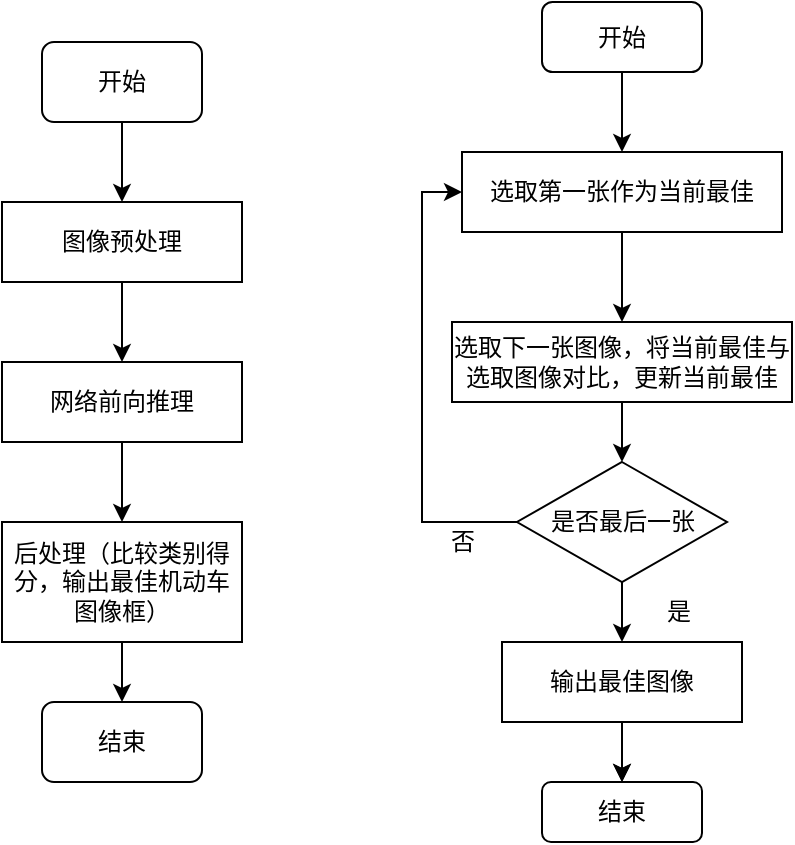 <mxfile version="20.0.3" type="github">
  <diagram id="C5RBs43oDa-KdzZeNtuy" name="Page-1">
    <mxGraphModel dx="1206" dy="752" grid="1" gridSize="10" guides="1" tooltips="1" connect="1" arrows="1" fold="1" page="1" pageScale="1" pageWidth="827" pageHeight="1169" math="0" shadow="0">
      <root>
        <mxCell id="WIyWlLk6GJQsqaUBKTNV-0" />
        <mxCell id="WIyWlLk6GJQsqaUBKTNV-1" parent="WIyWlLk6GJQsqaUBKTNV-0" />
        <mxCell id="WIyWlLk6GJQsqaUBKTNV-3" value="开始" style="rounded=1;whiteSpace=wrap;html=1;fontSize=12;glass=0;strokeWidth=1;shadow=0;" parent="WIyWlLk6GJQsqaUBKTNV-1" vertex="1">
          <mxGeometry x="180" y="100" width="80" height="40" as="geometry" />
        </mxCell>
        <mxCell id="cB7DuyE-lDBQA-uF7fzw-0" value="图像预处理" style="rounded=0;whiteSpace=wrap;html=1;" vertex="1" parent="WIyWlLk6GJQsqaUBKTNV-1">
          <mxGeometry x="160" y="180" width="120" height="40" as="geometry" />
        </mxCell>
        <mxCell id="cB7DuyE-lDBQA-uF7fzw-3" value="" style="endArrow=classic;html=1;rounded=0;exitX=0.5;exitY=1;exitDx=0;exitDy=0;" edge="1" parent="WIyWlLk6GJQsqaUBKTNV-1" source="WIyWlLk6GJQsqaUBKTNV-3" target="cB7DuyE-lDBQA-uF7fzw-0">
          <mxGeometry width="50" height="50" relative="1" as="geometry">
            <mxPoint x="390" y="430" as="sourcePoint" />
            <mxPoint x="440" y="380" as="targetPoint" />
          </mxGeometry>
        </mxCell>
        <mxCell id="cB7DuyE-lDBQA-uF7fzw-4" value="" style="endArrow=classic;html=1;rounded=0;exitX=0.5;exitY=1;exitDx=0;exitDy=0;entryX=0.5;entryY=0;entryDx=0;entryDy=0;" edge="1" parent="WIyWlLk6GJQsqaUBKTNV-1" source="cB7DuyE-lDBQA-uF7fzw-0" target="cB7DuyE-lDBQA-uF7fzw-5">
          <mxGeometry width="50" height="50" relative="1" as="geometry">
            <mxPoint x="200" y="300" as="sourcePoint" />
            <mxPoint x="250" y="250" as="targetPoint" />
          </mxGeometry>
        </mxCell>
        <mxCell id="cB7DuyE-lDBQA-uF7fzw-11" value="" style="edgeStyle=orthogonalEdgeStyle;rounded=0;orthogonalLoop=1;jettySize=auto;html=1;" edge="1" parent="WIyWlLk6GJQsqaUBKTNV-1" source="cB7DuyE-lDBQA-uF7fzw-5" target="cB7DuyE-lDBQA-uF7fzw-10">
          <mxGeometry relative="1" as="geometry" />
        </mxCell>
        <mxCell id="cB7DuyE-lDBQA-uF7fzw-5" value="网络前向推理" style="rounded=0;whiteSpace=wrap;html=1;" vertex="1" parent="WIyWlLk6GJQsqaUBKTNV-1">
          <mxGeometry x="160" y="260" width="120" height="40" as="geometry" />
        </mxCell>
        <mxCell id="cB7DuyE-lDBQA-uF7fzw-13" value="" style="edgeStyle=orthogonalEdgeStyle;rounded=0;orthogonalLoop=1;jettySize=auto;html=1;" edge="1" parent="WIyWlLk6GJQsqaUBKTNV-1" source="cB7DuyE-lDBQA-uF7fzw-10" target="cB7DuyE-lDBQA-uF7fzw-12">
          <mxGeometry relative="1" as="geometry" />
        </mxCell>
        <mxCell id="cB7DuyE-lDBQA-uF7fzw-10" value="后处理（比较类别得分，输出最佳机动车图像框）" style="rounded=0;whiteSpace=wrap;html=1;" vertex="1" parent="WIyWlLk6GJQsqaUBKTNV-1">
          <mxGeometry x="160" y="340" width="120" height="60" as="geometry" />
        </mxCell>
        <mxCell id="cB7DuyE-lDBQA-uF7fzw-12" value="结束" style="rounded=1;whiteSpace=wrap;html=1;fontSize=12;glass=0;strokeWidth=1;shadow=0;" vertex="1" parent="WIyWlLk6GJQsqaUBKTNV-1">
          <mxGeometry x="180" y="430" width="80" height="40" as="geometry" />
        </mxCell>
        <mxCell id="cB7DuyE-lDBQA-uF7fzw-14" value="开始" style="rounded=1;whiteSpace=wrap;html=1;fontSize=12;glass=0;strokeWidth=1;shadow=0;" vertex="1" parent="WIyWlLk6GJQsqaUBKTNV-1">
          <mxGeometry x="430" y="80" width="80" height="35" as="geometry" />
        </mxCell>
        <mxCell id="cB7DuyE-lDBQA-uF7fzw-15" value="选取第一张作为当前最佳" style="rounded=0;whiteSpace=wrap;html=1;" vertex="1" parent="WIyWlLk6GJQsqaUBKTNV-1">
          <mxGeometry x="390" y="155" width="160" height="40" as="geometry" />
        </mxCell>
        <mxCell id="cB7DuyE-lDBQA-uF7fzw-16" value="" style="endArrow=classic;html=1;rounded=0;exitX=0.5;exitY=1;exitDx=0;exitDy=0;" edge="1" parent="WIyWlLk6GJQsqaUBKTNV-1" source="cB7DuyE-lDBQA-uF7fzw-14" target="cB7DuyE-lDBQA-uF7fzw-15">
          <mxGeometry width="50" height="50" relative="1" as="geometry">
            <mxPoint x="640" y="405" as="sourcePoint" />
            <mxPoint x="690" y="355" as="targetPoint" />
          </mxGeometry>
        </mxCell>
        <mxCell id="cB7DuyE-lDBQA-uF7fzw-17" value="" style="endArrow=classic;html=1;rounded=0;exitX=0.5;exitY=1;exitDx=0;exitDy=0;entryX=0.5;entryY=0;entryDx=0;entryDy=0;" edge="1" parent="WIyWlLk6GJQsqaUBKTNV-1" source="cB7DuyE-lDBQA-uF7fzw-15" target="cB7DuyE-lDBQA-uF7fzw-19">
          <mxGeometry width="50" height="50" relative="1" as="geometry">
            <mxPoint x="450" y="275" as="sourcePoint" />
            <mxPoint x="500" y="225" as="targetPoint" />
          </mxGeometry>
        </mxCell>
        <mxCell id="cB7DuyE-lDBQA-uF7fzw-24" value="" style="edgeStyle=orthogonalEdgeStyle;rounded=0;orthogonalLoop=1;jettySize=auto;html=1;" edge="1" parent="WIyWlLk6GJQsqaUBKTNV-1" source="cB7DuyE-lDBQA-uF7fzw-19" target="cB7DuyE-lDBQA-uF7fzw-23">
          <mxGeometry relative="1" as="geometry" />
        </mxCell>
        <mxCell id="cB7DuyE-lDBQA-uF7fzw-19" value="选取下一张图像，将当前最佳与选取图像对比，更新当前最佳" style="rounded=0;whiteSpace=wrap;html=1;" vertex="1" parent="WIyWlLk6GJQsqaUBKTNV-1">
          <mxGeometry x="385" y="240" width="170" height="40" as="geometry" />
        </mxCell>
        <mxCell id="cB7DuyE-lDBQA-uF7fzw-22" value="结束" style="rounded=1;whiteSpace=wrap;html=1;fontSize=12;glass=0;strokeWidth=1;shadow=0;" vertex="1" parent="WIyWlLk6GJQsqaUBKTNV-1">
          <mxGeometry x="430" y="470" width="80" height="30" as="geometry" />
        </mxCell>
        <mxCell id="cB7DuyE-lDBQA-uF7fzw-32" value="" style="edgeStyle=orthogonalEdgeStyle;rounded=0;orthogonalLoop=1;jettySize=auto;html=1;" edge="1" parent="WIyWlLk6GJQsqaUBKTNV-1" source="cB7DuyE-lDBQA-uF7fzw-23" target="cB7DuyE-lDBQA-uF7fzw-31">
          <mxGeometry relative="1" as="geometry" />
        </mxCell>
        <mxCell id="cB7DuyE-lDBQA-uF7fzw-37" value="" style="edgeStyle=orthogonalEdgeStyle;rounded=0;orthogonalLoop=1;jettySize=auto;html=1;entryX=0;entryY=0.5;entryDx=0;entryDy=0;" edge="1" parent="WIyWlLk6GJQsqaUBKTNV-1" source="cB7DuyE-lDBQA-uF7fzw-23" target="cB7DuyE-lDBQA-uF7fzw-15">
          <mxGeometry relative="1" as="geometry">
            <mxPoint x="342.5" y="190" as="targetPoint" />
            <Array as="points">
              <mxPoint x="370" y="340" />
              <mxPoint x="370" y="175" />
            </Array>
          </mxGeometry>
        </mxCell>
        <mxCell id="cB7DuyE-lDBQA-uF7fzw-23" value="是否最后一张" style="rhombus;whiteSpace=wrap;html=1;rounded=0;" vertex="1" parent="WIyWlLk6GJQsqaUBKTNV-1">
          <mxGeometry x="417.5" y="310" width="105" height="60" as="geometry" />
        </mxCell>
        <mxCell id="cB7DuyE-lDBQA-uF7fzw-27" value="是" style="text;html=1;align=center;verticalAlign=middle;resizable=0;points=[];autosize=1;strokeColor=none;fillColor=none;" vertex="1" parent="WIyWlLk6GJQsqaUBKTNV-1">
          <mxGeometry x="477.5" y="370" width="40" height="30" as="geometry" />
        </mxCell>
        <mxCell id="cB7DuyE-lDBQA-uF7fzw-34" value="" style="edgeStyle=orthogonalEdgeStyle;rounded=0;orthogonalLoop=1;jettySize=auto;html=1;" edge="1" parent="WIyWlLk6GJQsqaUBKTNV-1" source="cB7DuyE-lDBQA-uF7fzw-31" target="cB7DuyE-lDBQA-uF7fzw-22">
          <mxGeometry relative="1" as="geometry" />
        </mxCell>
        <mxCell id="cB7DuyE-lDBQA-uF7fzw-35" value="" style="edgeStyle=orthogonalEdgeStyle;rounded=0;orthogonalLoop=1;jettySize=auto;html=1;" edge="1" parent="WIyWlLk6GJQsqaUBKTNV-1" source="cB7DuyE-lDBQA-uF7fzw-31" target="cB7DuyE-lDBQA-uF7fzw-22">
          <mxGeometry relative="1" as="geometry" />
        </mxCell>
        <mxCell id="cB7DuyE-lDBQA-uF7fzw-31" value="输出最佳图像" style="rounded=0;whiteSpace=wrap;html=1;" vertex="1" parent="WIyWlLk6GJQsqaUBKTNV-1">
          <mxGeometry x="410" y="400" width="120" height="40" as="geometry" />
        </mxCell>
        <mxCell id="cB7DuyE-lDBQA-uF7fzw-41" value="否" style="text;html=1;align=center;verticalAlign=middle;resizable=0;points=[];autosize=1;strokeColor=none;fillColor=none;" vertex="1" parent="WIyWlLk6GJQsqaUBKTNV-1">
          <mxGeometry x="370" y="335" width="40" height="30" as="geometry" />
        </mxCell>
      </root>
    </mxGraphModel>
  </diagram>
</mxfile>
